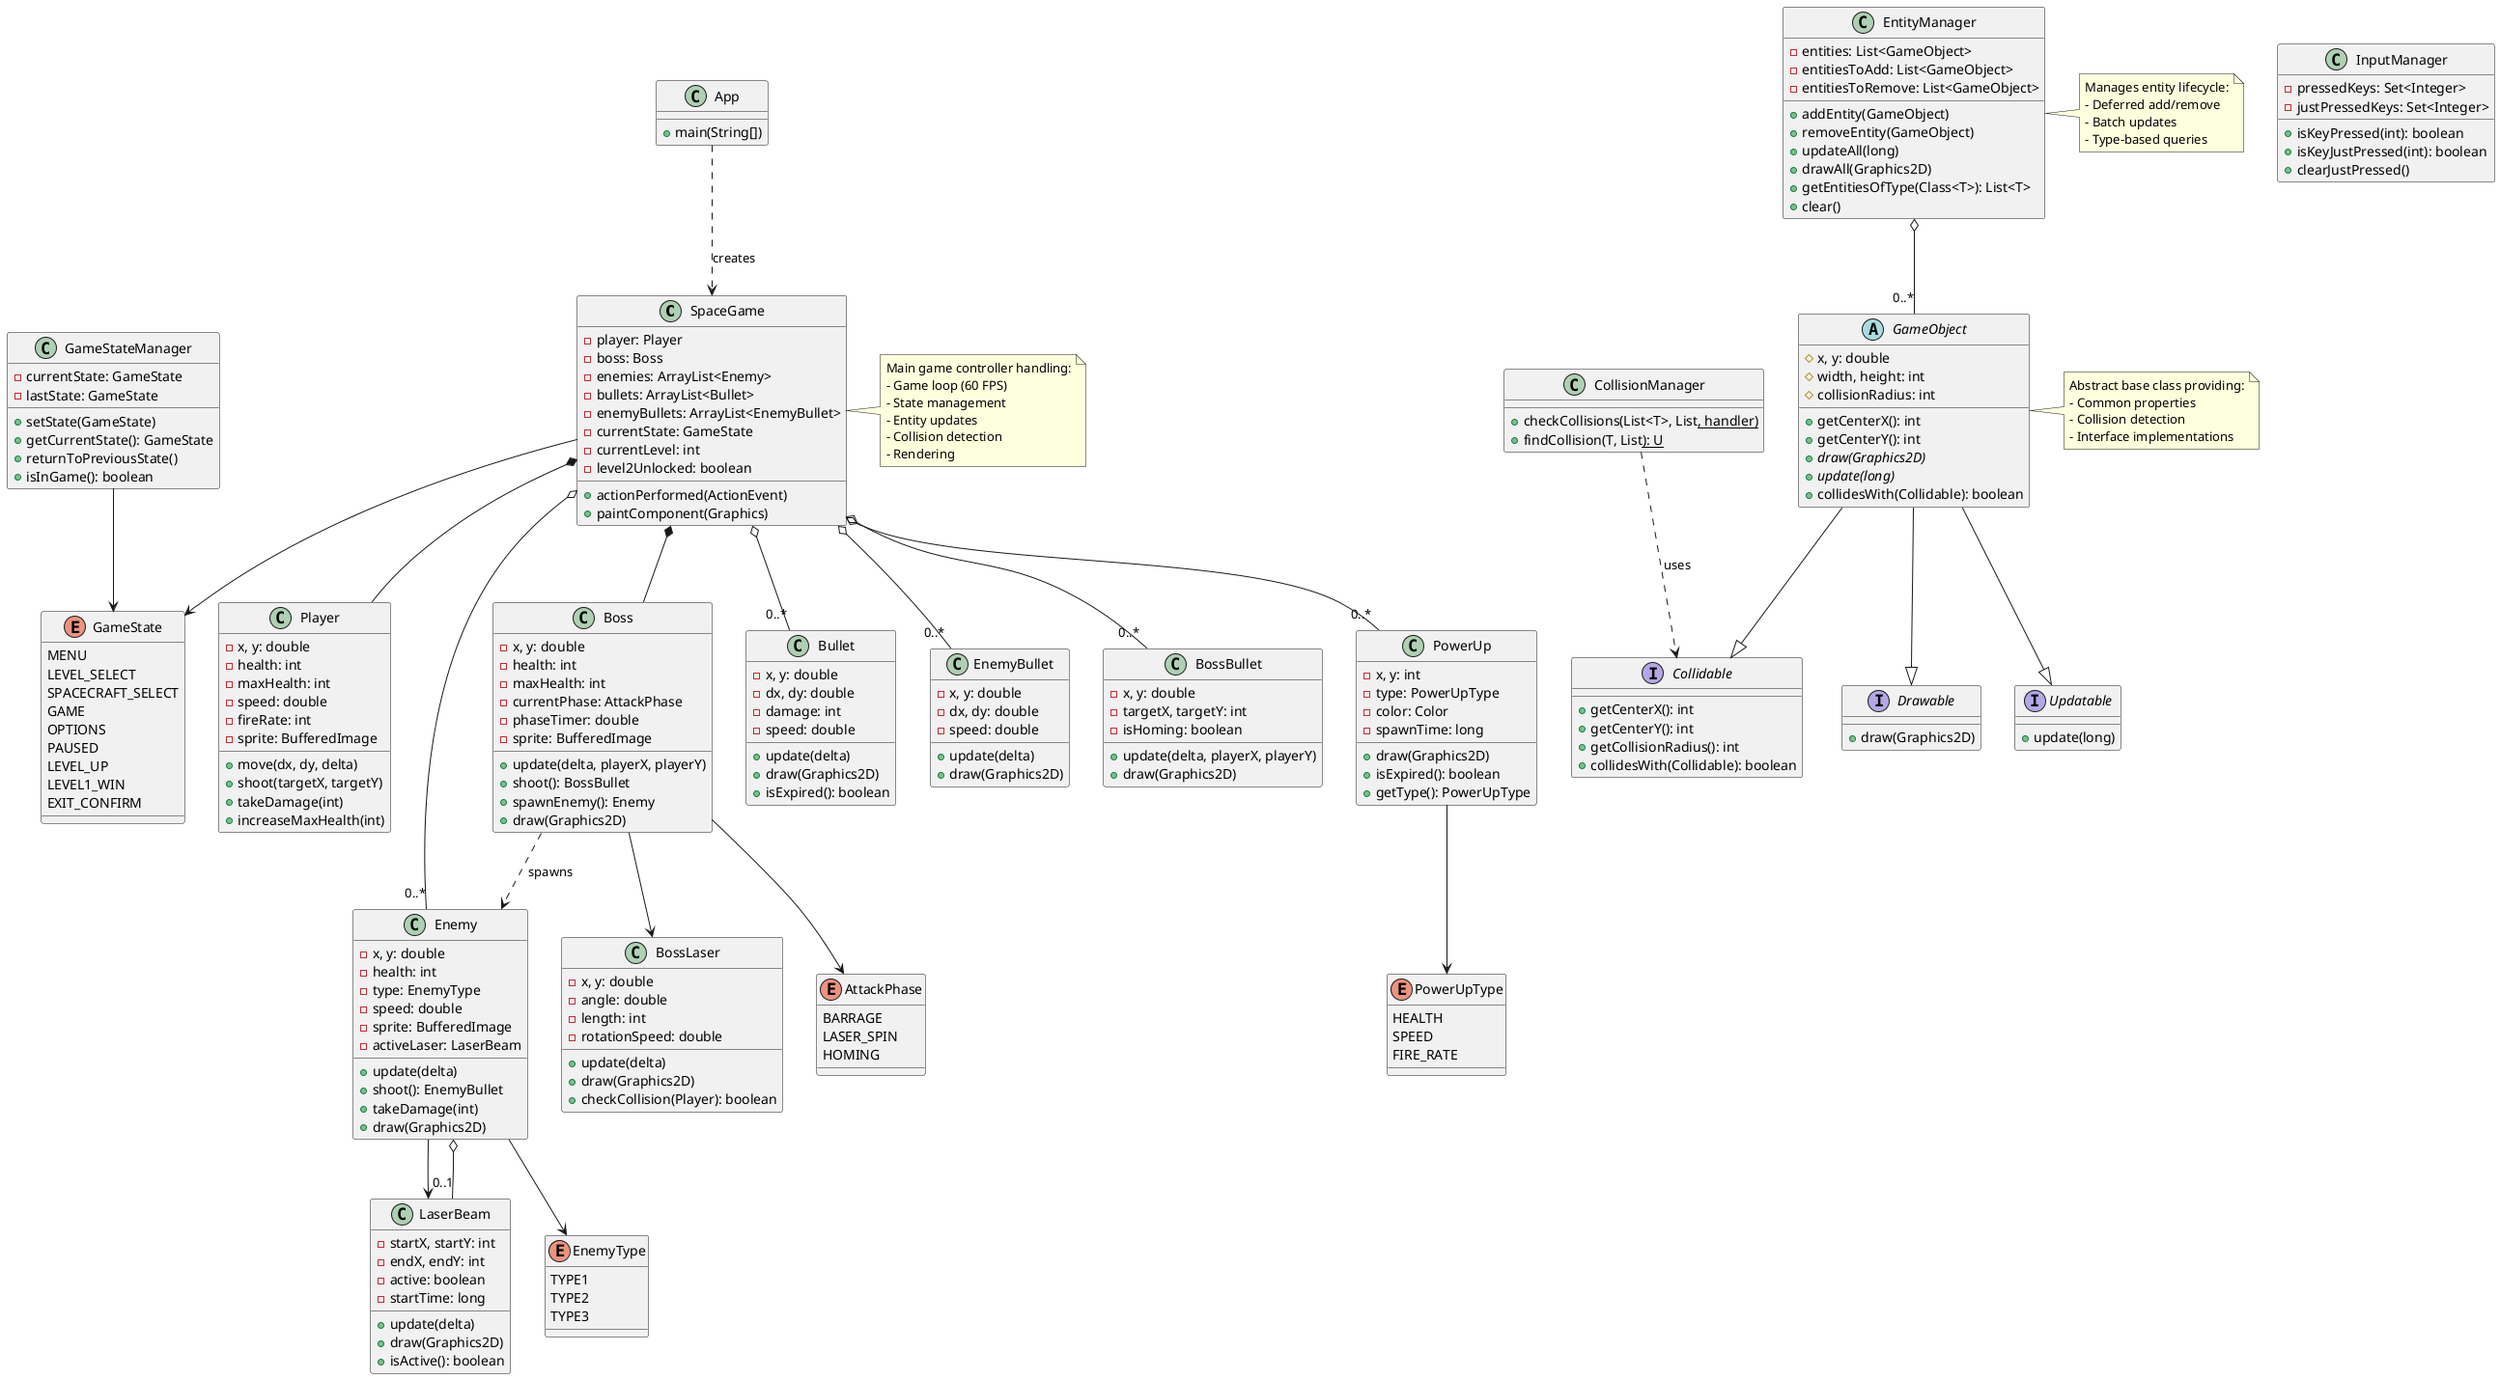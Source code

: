 @startuml Game Architecture Class Diagram

' ============================================
' Main Game Controller
' ============================================
class SpaceGame {
  - player: Player
  - boss: Boss
  - enemies: ArrayList<Enemy>
  - bullets: ArrayList<Bullet>
  - enemyBullets: ArrayList<EnemyBullet>
  - currentState: GameState
  - currentLevel: int
  - level2Unlocked: boolean
  + actionPerformed(ActionEvent)
  + paintComponent(Graphics)
}

' ============================================
' Core Entity Classes
' ============================================
class Player {
  - x, y: double
  - health: int
  - maxHealth: int
  - speed: double
  - fireRate: int
  - sprite: BufferedImage
  + move(dx, dy, delta)
  + shoot(targetX, targetY)
  + takeDamage(int)
  + increaseMaxHealth(int)
}

class Enemy {
  - x, y: double
  - health: int
  - type: EnemyType
  - speed: double
  - sprite: BufferedImage
  - activeLaser: LaserBeam
  + update(delta)
  + shoot(): EnemyBullet
  + takeDamage(int)
  + draw(Graphics2D)
}

class Boss {
  - x, y: double
  - health: int
  - maxHealth: int
  - currentPhase: AttackPhase
  - phaseTimer: double
  - sprite: BufferedImage
  + update(delta, playerX, playerY)
  + shoot(): BossBullet
  + spawnEnemy(): Enemy
  + draw(Graphics2D)
}

' ============================================
' Projectile Classes
' ============================================
class Bullet {
  - x, y: double
  - dx, dy: double
  - damage: int
  - speed: double
  + update(delta)
  + draw(Graphics2D)
  + isExpired(): boolean
}

class EnemyBullet {
  - x, y: double
  - dx, dy: double
  - speed: double
  + update(delta)
  + draw(Graphics2D)
}

class BossBullet {
  - x, y: double
  - targetX, targetY: int
  - isHoming: boolean
  + update(delta, playerX, playerY)
  + draw(Graphics2D)
}

' ============================================
' Support Classes
' ============================================
class PowerUp {
  - x, y: int
  - type: PowerUpType
  - color: Color
  - spawnTime: long
  + draw(Graphics2D)
  + isExpired(): boolean
  + getType(): PowerUpType
}

class LaserBeam {
  - startX, startY: int
  - endX, endY: int
  - active: boolean
  - startTime: long
  + update(delta)
  + draw(Graphics2D)
  + isActive(): boolean
}

class BossLaser {
  - x, y: double
  - angle: double
  - length: int
  - rotationSpeed: double
  + update(delta)
  + draw(Graphics2D)
  + checkCollision(Player): boolean
}

' ============================================
' Base Class & Interfaces
' ============================================
abstract class GameObject {
  # x, y: double
  # width, height: int
  # collisionRadius: int
  + getCenterX(): int
  + getCenterY(): int
  + {abstract} draw(Graphics2D)
  + {abstract} update(long)
  + collidesWith(Collidable): boolean
}

interface Drawable {
  + draw(Graphics2D)
}

interface Updatable {
  + update(long)
}

interface Collidable {
  + getCenterX(): int
  + getCenterY(): int
  + getCollisionRadius(): int
  + collidesWith(Collidable): boolean
}

' ============================================
' Manager Classes
' ============================================
class EntityManager {
  - entities: List<GameObject>
  - entitiesToAdd: List<GameObject>
  - entitiesToRemove: List<GameObject>
  + addEntity(GameObject)
  + removeEntity(GameObject)
  + updateAll(long)
  + drawAll(Graphics2D)
  + getEntitiesOfType(Class<T>): List<T>
  + clear()
}

class CollisionManager {
  + checkCollisions(List<T>, List<U>, handler)
  + findCollision(T, List<U>): U
}

class GameStateManager {
  - currentState: GameState
  - lastState: GameState
  + setState(GameState)
  + getCurrentState(): GameState
  + returnToPreviousState()
  + isInGame(): boolean
}

class InputManager {
  - pressedKeys: Set<Integer>
  - justPressedKeys: Set<Integer>
  + isKeyPressed(int): boolean
  + isKeyJustPressed(int): boolean
  + clearJustPressed()
}

' ============================================
' Enums
' ============================================
enum GameState {
  MENU
  LEVEL_SELECT
  SPACECRAFT_SELECT
  GAME
  OPTIONS
  PAUSED
  LEVEL_UP
  LEVEL1_WIN
  EXIT_CONFIRM
}

enum EnemyType {
  TYPE1
  TYPE2
  TYPE3
}

enum AttackPhase {
  BARRAGE
  LASER_SPIN
  HOMING
}

enum PowerUpType {
  HEALTH
  SPEED
  FIRE_RATE
}

' ============================================
' Entry Point
' ============================================
class App {
  + main(String[])
}

' ============================================
' Relationships
' ============================================

' Inheritance
GameObject --|> Drawable
GameObject --|> Updatable
GameObject --|> Collidable

' Composition (SpaceGame contains entities)
SpaceGame *-- Player
SpaceGame *-- Boss
SpaceGame o-- "0..*" Enemy
SpaceGame o-- "0..*" Bullet
SpaceGame o-- "0..*" EnemyBullet
SpaceGame o-- "0..*" BossBullet
SpaceGame o-- "0..*" PowerUp

' Associations
SpaceGame --> GameState
Enemy --> EnemyType
Boss --> AttackPhase
PowerUp --> PowerUpType
Enemy --> LaserBeam
Boss --> BossLaser

' Manager relationships
EntityManager o-- "0..*" GameObject
CollisionManager ..> Collidable : uses
GameStateManager --> GameState

' Entry point
App ..> SpaceGame : creates

' Boss spawns enemies
Boss ..> Enemy : spawns

' Enemy can have laser
Enemy o-- "0..1" LaserBeam

note right of SpaceGame
  Main game controller handling:
  - Game loop (60 FPS)
  - State management
  - Entity updates
  - Collision detection
  - Rendering
end note

note right of GameObject
  Abstract base class providing:
  - Common properties
  - Collision detection
  - Interface implementations
end note

note right of EntityManager
  Manages entity lifecycle:
  - Deferred add/remove
  - Batch updates
  - Type-based queries
end note

@enduml
